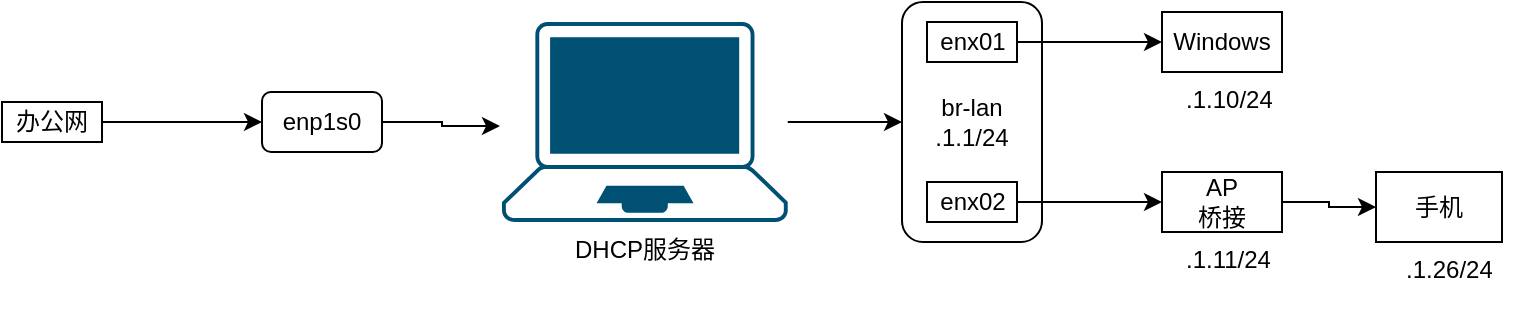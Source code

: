 <mxfile version="24.9.3">
  <diagram name="第 1 页" id="GItGcpwILyQ8pby1Ivee">
    <mxGraphModel dx="880" dy="748" grid="1" gridSize="10" guides="1" tooltips="1" connect="1" arrows="1" fold="1" page="1" pageScale="1" pageWidth="827" pageHeight="1169" math="0" shadow="0">
      <root>
        <mxCell id="0" />
        <mxCell id="1" parent="0" />
        <mxCell id="SUOj2XOv3575MoHpBuAM-4" value="&lt;div&gt;br-lan&lt;/div&gt;&lt;div&gt;.1.1/24&lt;/div&gt;" style="rounded=1;whiteSpace=wrap;html=1;movable=1;resizable=1;rotatable=1;deletable=1;editable=1;locked=0;connectable=1;direction=east;" parent="1" vertex="1">
          <mxGeometry x="470" y="180" width="70" height="120" as="geometry" />
        </mxCell>
        <mxCell id="SUOj2XOv3575MoHpBuAM-9" value="" style="edgeStyle=orthogonalEdgeStyle;rounded=0;orthogonalLoop=1;jettySize=auto;html=1;entryX=0;entryY=0.5;entryDx=0;entryDy=0;" parent="1" source="SUOj2XOv3575MoHpBuAM-1" target="SUOj2XOv3575MoHpBuAM-4" edge="1">
          <mxGeometry relative="1" as="geometry" />
        </mxCell>
        <mxCell id="SUOj2XOv3575MoHpBuAM-1" value="DHCP服务器" style="points=[[0.13,0.02,0],[0.5,0,0],[0.87,0.02,0],[0.885,0.4,0],[0.985,0.985,0],[0.5,1,0],[0.015,0.985,0],[0.115,0.4,0]];verticalLabelPosition=bottom;sketch=0;html=1;verticalAlign=top;aspect=fixed;align=center;pointerEvents=1;shape=mxgraph.cisco19.laptop;fillColor=#005073;strokeColor=none;" parent="1" vertex="1">
          <mxGeometry x="270" y="190" width="142.86" height="100" as="geometry" />
        </mxCell>
        <mxCell id="SUOj2XOv3575MoHpBuAM-12" style="edgeStyle=orthogonalEdgeStyle;rounded=0;orthogonalLoop=1;jettySize=auto;html=1;exitX=1;exitY=0.5;exitDx=0;exitDy=0;entryX=0;entryY=0.5;entryDx=0;entryDy=0;" parent="1" source="SUOj2XOv3575MoHpBuAM-2" target="SUOj2XOv3575MoHpBuAM-11" edge="1">
          <mxGeometry relative="1" as="geometry" />
        </mxCell>
        <mxCell id="SUOj2XOv3575MoHpBuAM-2" value="办公网" style="rounded=0;whiteSpace=wrap;html=1;" parent="1" vertex="1">
          <mxGeometry x="20" y="230" width="50" height="20" as="geometry" />
        </mxCell>
        <mxCell id="SUOj2XOv3575MoHpBuAM-17" style="edgeStyle=orthogonalEdgeStyle;rounded=0;orthogonalLoop=1;jettySize=auto;html=1;exitX=1;exitY=0.5;exitDx=0;exitDy=0;entryX=0;entryY=0.5;entryDx=0;entryDy=0;" parent="1" source="SUOj2XOv3575MoHpBuAM-6" target="SUOj2XOv3575MoHpBuAM-16" edge="1">
          <mxGeometry relative="1" as="geometry" />
        </mxCell>
        <mxCell id="SUOj2XOv3575MoHpBuAM-6" value="&lt;div&gt;enx02&lt;/div&gt;" style="rounded=0;whiteSpace=wrap;html=1;movable=1;resizable=1;rotatable=1;deletable=1;editable=1;locked=0;connectable=1;" parent="1" vertex="1">
          <mxGeometry x="482.5" y="270" width="45" height="20" as="geometry" />
        </mxCell>
        <mxCell id="SUOj2XOv3575MoHpBuAM-15" style="edgeStyle=orthogonalEdgeStyle;rounded=0;orthogonalLoop=1;jettySize=auto;html=1;exitX=1;exitY=0.5;exitDx=0;exitDy=0;entryX=0;entryY=0.5;entryDx=0;entryDy=0;" parent="1" source="SUOj2XOv3575MoHpBuAM-5" target="SUOj2XOv3575MoHpBuAM-14" edge="1">
          <mxGeometry relative="1" as="geometry" />
        </mxCell>
        <mxCell id="SUOj2XOv3575MoHpBuAM-5" value="enx01" style="rounded=0;whiteSpace=wrap;html=1;movable=1;resizable=1;rotatable=1;deletable=1;editable=1;locked=0;connectable=1;" parent="1" vertex="1">
          <mxGeometry x="482.5" y="190" width="45" height="20" as="geometry" />
        </mxCell>
        <mxCell id="SUOj2XOv3575MoHpBuAM-10" style="edgeStyle=orthogonalEdgeStyle;rounded=0;orthogonalLoop=1;jettySize=auto;html=1;exitX=0.5;exitY=1;exitDx=0;exitDy=0;" parent="1" source="SUOj2XOv3575MoHpBuAM-6" target="SUOj2XOv3575MoHpBuAM-6" edge="1">
          <mxGeometry relative="1" as="geometry" />
        </mxCell>
        <mxCell id="SUOj2XOv3575MoHpBuAM-11" value="enp1s0" style="rounded=1;whiteSpace=wrap;html=1;" parent="1" vertex="1">
          <mxGeometry x="150" y="225" width="60" height="30" as="geometry" />
        </mxCell>
        <mxCell id="SUOj2XOv3575MoHpBuAM-13" style="edgeStyle=orthogonalEdgeStyle;rounded=0;orthogonalLoop=1;jettySize=auto;html=1;exitX=1;exitY=0.5;exitDx=0;exitDy=0;entryX=-0.007;entryY=0.52;entryDx=0;entryDy=0;entryPerimeter=0;" parent="1" source="SUOj2XOv3575MoHpBuAM-11" target="SUOj2XOv3575MoHpBuAM-1" edge="1">
          <mxGeometry relative="1" as="geometry" />
        </mxCell>
        <mxCell id="SUOj2XOv3575MoHpBuAM-14" value="Windows" style="rounded=0;whiteSpace=wrap;html=1;" parent="1" vertex="1">
          <mxGeometry x="600" y="185" width="60" height="30" as="geometry" />
        </mxCell>
        <mxCell id="SgH3es92VS32cpaOYodi-2" style="edgeStyle=orthogonalEdgeStyle;rounded=0;orthogonalLoop=1;jettySize=auto;html=1;exitX=1;exitY=0.5;exitDx=0;exitDy=0;entryX=0;entryY=0.5;entryDx=0;entryDy=0;" parent="1" source="SUOj2XOv3575MoHpBuAM-16" target="SgH3es92VS32cpaOYodi-1" edge="1">
          <mxGeometry relative="1" as="geometry" />
        </mxCell>
        <mxCell id="SUOj2XOv3575MoHpBuAM-16" value="&lt;div&gt;AP&lt;/div&gt;&lt;div&gt;桥接&lt;/div&gt;" style="rounded=0;whiteSpace=wrap;html=1;" parent="1" vertex="1">
          <mxGeometry x="600" y="265" width="60" height="30" as="geometry" />
        </mxCell>
        <mxCell id="SgH3es92VS32cpaOYodi-1" value="&lt;div&gt;手机&lt;/div&gt;" style="rounded=0;whiteSpace=wrap;html=1;" parent="1" vertex="1">
          <mxGeometry x="707" y="265" width="63" height="35" as="geometry" />
        </mxCell>
        <mxCell id="SgH3es92VS32cpaOYodi-3" value="&lt;div&gt;.1.10/24&lt;/div&gt;" style="text;html=1;whiteSpace=wrap;overflow=hidden;rounded=0;" parent="1" vertex="1">
          <mxGeometry x="610" y="215" width="60" height="30" as="geometry" />
        </mxCell>
        <mxCell id="SgH3es92VS32cpaOYodi-4" value="&lt;div&gt;.1.26/24&lt;/div&gt;" style="text;html=1;whiteSpace=wrap;overflow=hidden;rounded=0;" parent="1" vertex="1">
          <mxGeometry x="720" y="300" width="60" height="30" as="geometry" />
        </mxCell>
        <mxCell id="SgH3es92VS32cpaOYodi-5" value="&lt;div&gt;.1.11/24&lt;/div&gt;" style="text;html=1;whiteSpace=wrap;overflow=hidden;rounded=0;" parent="1" vertex="1">
          <mxGeometry x="610" y="295" width="60" height="30" as="geometry" />
        </mxCell>
      </root>
    </mxGraphModel>
  </diagram>
</mxfile>
